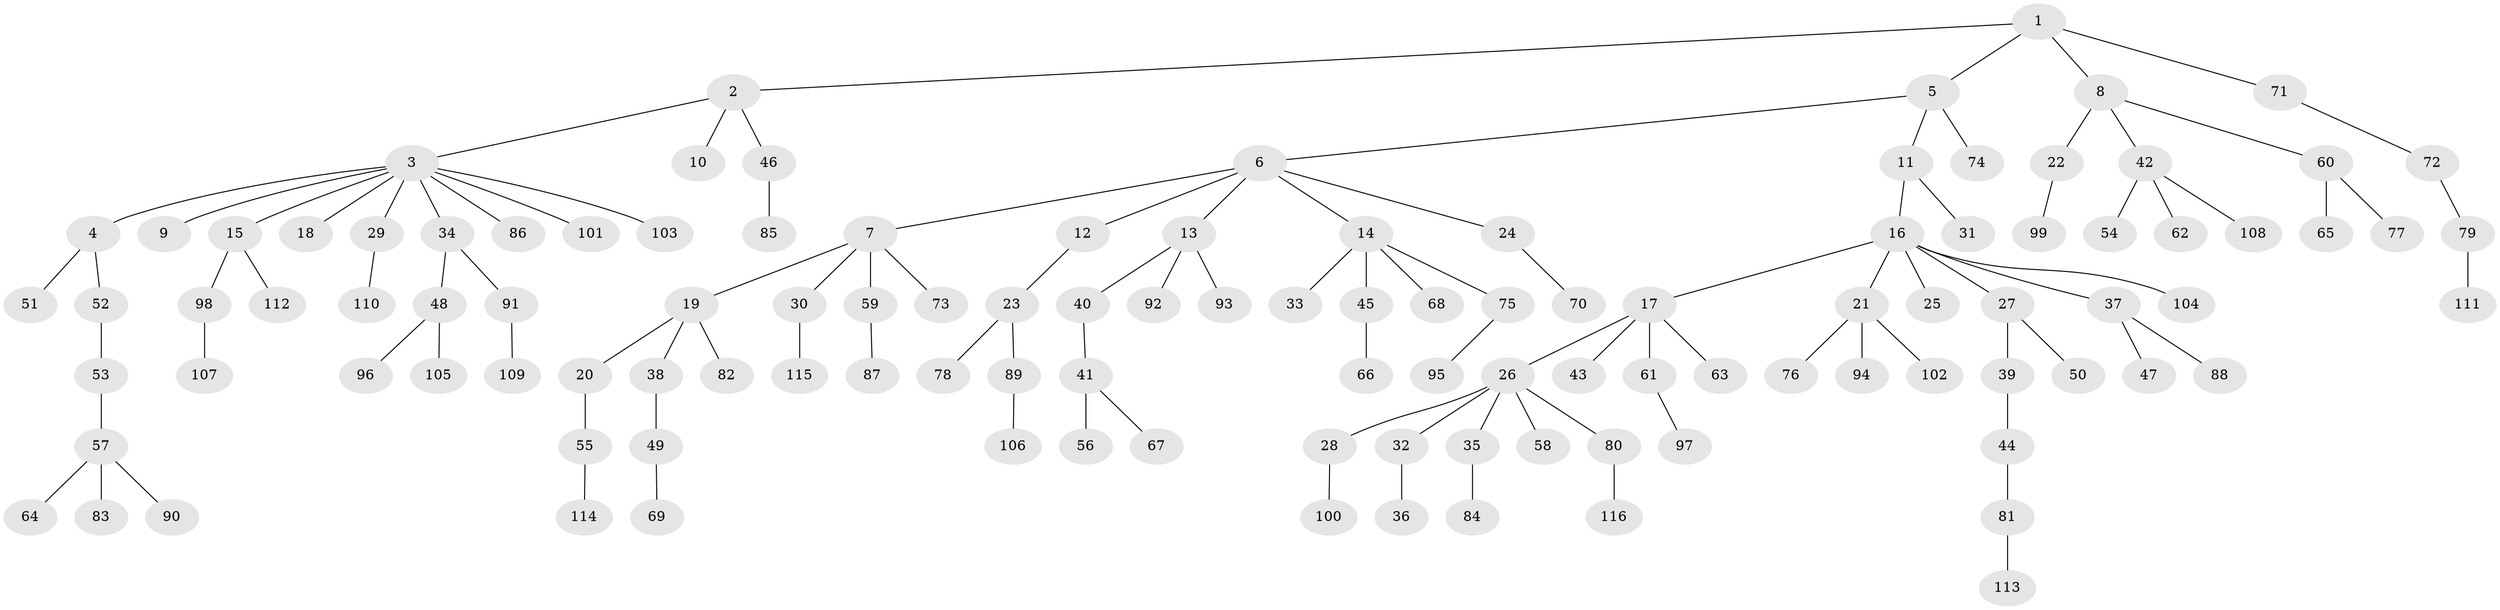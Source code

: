 // Generated by graph-tools (version 1.1) at 2025/11/02/27/25 16:11:25]
// undirected, 116 vertices, 115 edges
graph export_dot {
graph [start="1"]
  node [color=gray90,style=filled];
  1;
  2;
  3;
  4;
  5;
  6;
  7;
  8;
  9;
  10;
  11;
  12;
  13;
  14;
  15;
  16;
  17;
  18;
  19;
  20;
  21;
  22;
  23;
  24;
  25;
  26;
  27;
  28;
  29;
  30;
  31;
  32;
  33;
  34;
  35;
  36;
  37;
  38;
  39;
  40;
  41;
  42;
  43;
  44;
  45;
  46;
  47;
  48;
  49;
  50;
  51;
  52;
  53;
  54;
  55;
  56;
  57;
  58;
  59;
  60;
  61;
  62;
  63;
  64;
  65;
  66;
  67;
  68;
  69;
  70;
  71;
  72;
  73;
  74;
  75;
  76;
  77;
  78;
  79;
  80;
  81;
  82;
  83;
  84;
  85;
  86;
  87;
  88;
  89;
  90;
  91;
  92;
  93;
  94;
  95;
  96;
  97;
  98;
  99;
  100;
  101;
  102;
  103;
  104;
  105;
  106;
  107;
  108;
  109;
  110;
  111;
  112;
  113;
  114;
  115;
  116;
  1 -- 2;
  1 -- 5;
  1 -- 8;
  1 -- 71;
  2 -- 3;
  2 -- 10;
  2 -- 46;
  3 -- 4;
  3 -- 9;
  3 -- 15;
  3 -- 18;
  3 -- 29;
  3 -- 34;
  3 -- 86;
  3 -- 101;
  3 -- 103;
  4 -- 51;
  4 -- 52;
  5 -- 6;
  5 -- 11;
  5 -- 74;
  6 -- 7;
  6 -- 12;
  6 -- 13;
  6 -- 14;
  6 -- 24;
  7 -- 19;
  7 -- 30;
  7 -- 59;
  7 -- 73;
  8 -- 22;
  8 -- 42;
  8 -- 60;
  11 -- 16;
  11 -- 31;
  12 -- 23;
  13 -- 40;
  13 -- 92;
  13 -- 93;
  14 -- 33;
  14 -- 45;
  14 -- 68;
  14 -- 75;
  15 -- 98;
  15 -- 112;
  16 -- 17;
  16 -- 21;
  16 -- 25;
  16 -- 27;
  16 -- 37;
  16 -- 104;
  17 -- 26;
  17 -- 43;
  17 -- 61;
  17 -- 63;
  19 -- 20;
  19 -- 38;
  19 -- 82;
  20 -- 55;
  21 -- 76;
  21 -- 94;
  21 -- 102;
  22 -- 99;
  23 -- 78;
  23 -- 89;
  24 -- 70;
  26 -- 28;
  26 -- 32;
  26 -- 35;
  26 -- 58;
  26 -- 80;
  27 -- 39;
  27 -- 50;
  28 -- 100;
  29 -- 110;
  30 -- 115;
  32 -- 36;
  34 -- 48;
  34 -- 91;
  35 -- 84;
  37 -- 47;
  37 -- 88;
  38 -- 49;
  39 -- 44;
  40 -- 41;
  41 -- 56;
  41 -- 67;
  42 -- 54;
  42 -- 62;
  42 -- 108;
  44 -- 81;
  45 -- 66;
  46 -- 85;
  48 -- 96;
  48 -- 105;
  49 -- 69;
  52 -- 53;
  53 -- 57;
  55 -- 114;
  57 -- 64;
  57 -- 83;
  57 -- 90;
  59 -- 87;
  60 -- 65;
  60 -- 77;
  61 -- 97;
  71 -- 72;
  72 -- 79;
  75 -- 95;
  79 -- 111;
  80 -- 116;
  81 -- 113;
  89 -- 106;
  91 -- 109;
  98 -- 107;
}
